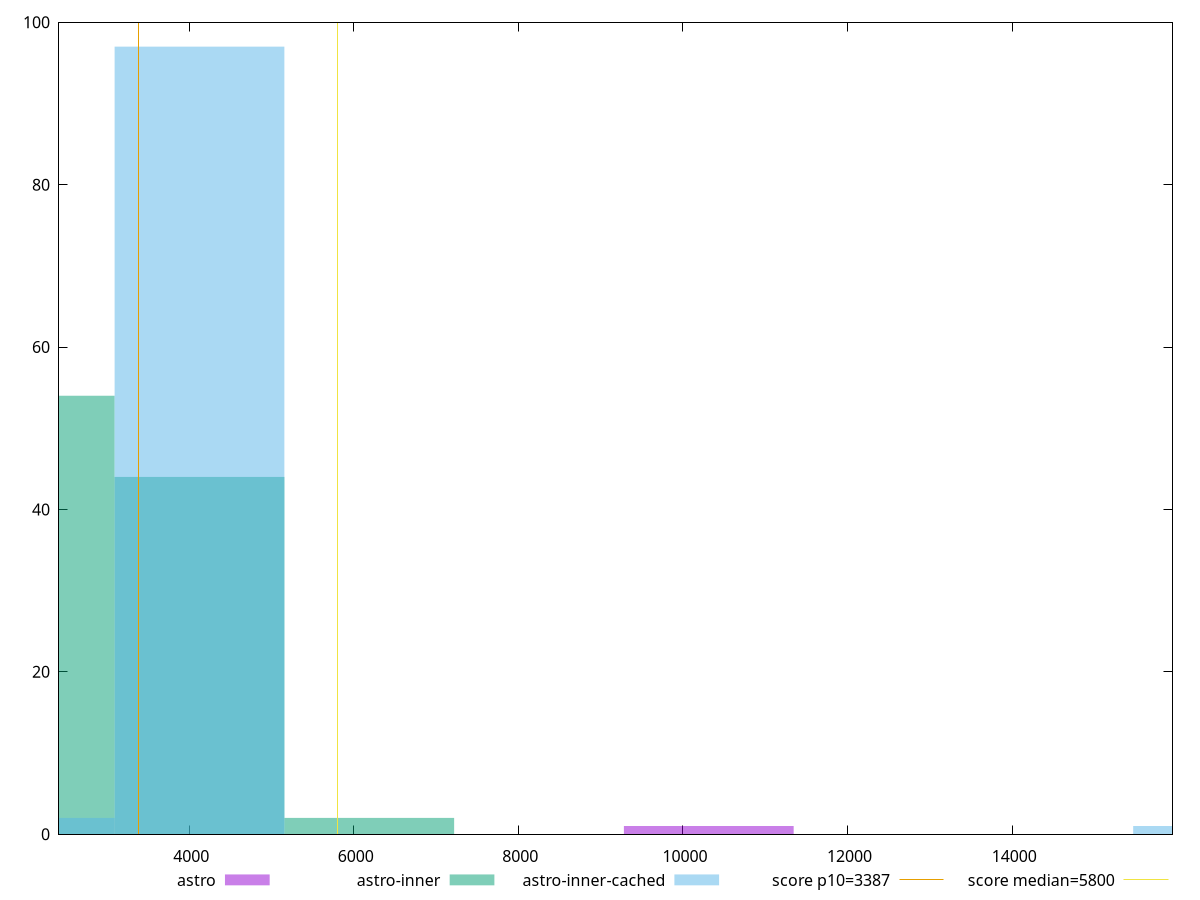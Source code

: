 reset

$astro <<EOF
10313.733863192829 1
EOF

$astroInner <<EOF
4125.4935452771315 44
2062.7467726385657 54
6188.240317915697 2
EOF

$astroInnerCached <<EOF
16501.974181108526 1
4125.4935452771315 97
2062.7467726385657 2
EOF

set key outside below
set boxwidth 2062.7467726385657
set xrange [2418.401:15948.315183975217]
set yrange [0:100]
set trange [0:100]
set style fill transparent solid 0.5 noborder

set parametric
set terminal svg size 640, 510 enhanced background rgb 'white'
set output "reports/report_00033_2021-03-01T14-23-16.841Z/speed-index/comparison/histogram/all_raw.svg"

plot $astro title "astro" with boxes, \
     $astroInner title "astro-inner" with boxes, \
     $astroInnerCached title "astro-inner-cached" with boxes, \
     3387,t title "score p10=3387", \
     5800,t title "score median=5800"

reset
